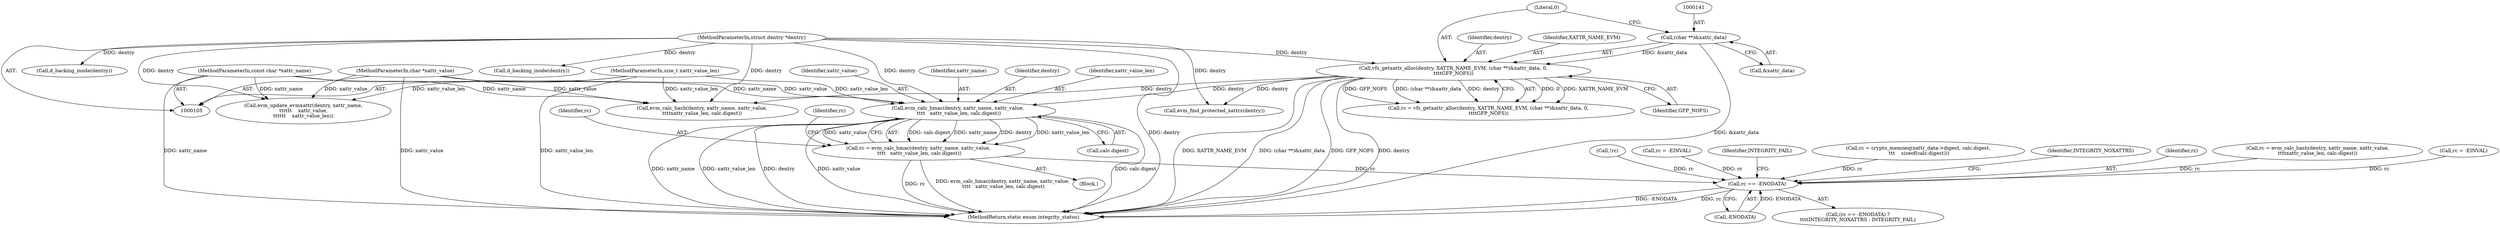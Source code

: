 digraph "0_linux_613317bd212c585c20796c10afe5daaa95d4b0a1@pointer" {
"1000201" [label="(Call,evm_calc_hmac(dentry, xattr_name, xattr_value,\n \t\t\t\t   xattr_value_len, calc.digest))"];
"1000137" [label="(Call,vfs_getxattr_alloc(dentry, XATTR_NAME_EVM, (char **)&xattr_data, 0,\n\t\t\t\tGFP_NOFS))"];
"1000106" [label="(MethodParameterIn,struct dentry *dentry)"];
"1000140" [label="(Call,(char **)&xattr_data)"];
"1000107" [label="(MethodParameterIn,const char *xattr_name)"];
"1000108" [label="(MethodParameterIn,char *xattr_value)"];
"1000109" [label="(MethodParameterIn,size_t xattr_value_len)"];
"1000199" [label="(Call,rc = evm_calc_hmac(dentry, xattr_name, xattr_value,\n \t\t\t\t   xattr_value_len, calc.digest))"];
"1000292" [label="(Call,rc == -ENODATA)"];
"1000292" [label="(Call,rc == -ENODATA)"];
"1000139" [label="(Identifier,XATTR_NAME_EVM)"];
"1000197" [label="(Block,)"];
"1000273" [label="(Call,d_backing_inode(dentry))"];
"1000294" [label="(Call,-ENODATA)"];
"1000137" [label="(Call,vfs_getxattr_alloc(dentry, XATTR_NAME_EVM, (char **)&xattr_data, 0,\n\t\t\t\tGFP_NOFS))"];
"1000291" [label="(Call,(rc == -ENODATA) ?\n\t\t\t\tINTEGRITY_NOXATTRS : INTEGRITY_FAIL)"];
"1000297" [label="(Identifier,INTEGRITY_FAIL)"];
"1000212" [label="(Call,rc = crypto_memneq(xattr_data->digest, calc.digest,\n \t\t\t    sizeof(calc.digest)))"];
"1000206" [label="(Call,calc.digest)"];
"1000205" [label="(Identifier,xattr_value_len)"];
"1000204" [label="(Identifier,xattr_value)"];
"1000109" [label="(MethodParameterIn,size_t xattr_value_len)"];
"1000140" [label="(Call,(char **)&xattr_data)"];
"1000210" [label="(Identifier,rc)"];
"1000142" [label="(Call,&xattr_data)"];
"1000138" [label="(Identifier,dentry)"];
"1000135" [label="(Call,rc = vfs_getxattr_alloc(dentry, XATTR_NAME_EVM, (char **)&xattr_data, 0,\n\t\t\t\tGFP_NOFS))"];
"1000108" [label="(MethodParameterIn,char *xattr_value)"];
"1000203" [label="(Identifier,xattr_name)"];
"1000200" [label="(Identifier,rc)"];
"1000296" [label="(Identifier,INTEGRITY_NOXATTRS)"];
"1000107" [label="(MethodParameterIn,const char *xattr_name)"];
"1000162" [label="(Call,evm_find_protected_xattrs(dentry))"];
"1000293" [label="(Identifier,rc)"];
"1000235" [label="(Call,evm_calc_hash(dentry, xattr_name, xattr_value,\n\t\t\t\txattr_value_len, calc.digest))"];
"1000106" [label="(MethodParameterIn,struct dentry *dentry)"];
"1000202" [label="(Identifier,dentry)"];
"1000275" [label="(Call,evm_update_evmxattr(dentry, xattr_name,\n\t\t\t\t\t\t    xattr_value,\n\t\t\t\t\t\t    xattr_value_len))"];
"1000233" [label="(Call,rc = evm_calc_hash(dentry, xattr_name, xattr_value,\n\t\t\t\txattr_value_len, calc.digest))"];
"1000269" [label="(Call,d_backing_inode(dentry))"];
"1000282" [label="(Call,rc = -EINVAL)"];
"1000201" [label="(Call,evm_calc_hmac(dentry, xattr_name, xattr_value,\n \t\t\t\t   xattr_value_len, calc.digest))"];
"1000145" [label="(Identifier,GFP_NOFS)"];
"1000199" [label="(Call,rc = evm_calc_hmac(dentry, xattr_name, xattr_value,\n \t\t\t\t   xattr_value_len, calc.digest))"];
"1000262" [label="(Call,!rc)"];
"1000310" [label="(MethodReturn,static enum integrity_status)"];
"1000227" [label="(Call,rc = -EINVAL)"];
"1000144" [label="(Literal,0)"];
"1000201" -> "1000199"  [label="AST: "];
"1000201" -> "1000206"  [label="CFG: "];
"1000202" -> "1000201"  [label="AST: "];
"1000203" -> "1000201"  [label="AST: "];
"1000204" -> "1000201"  [label="AST: "];
"1000205" -> "1000201"  [label="AST: "];
"1000206" -> "1000201"  [label="AST: "];
"1000199" -> "1000201"  [label="CFG: "];
"1000201" -> "1000310"  [label="DDG: calc.digest"];
"1000201" -> "1000310"  [label="DDG: xattr_name"];
"1000201" -> "1000310"  [label="DDG: xattr_value_len"];
"1000201" -> "1000310"  [label="DDG: dentry"];
"1000201" -> "1000310"  [label="DDG: xattr_value"];
"1000201" -> "1000199"  [label="DDG: calc.digest"];
"1000201" -> "1000199"  [label="DDG: xattr_name"];
"1000201" -> "1000199"  [label="DDG: dentry"];
"1000201" -> "1000199"  [label="DDG: xattr_value_len"];
"1000201" -> "1000199"  [label="DDG: xattr_value"];
"1000137" -> "1000201"  [label="DDG: dentry"];
"1000106" -> "1000201"  [label="DDG: dentry"];
"1000107" -> "1000201"  [label="DDG: xattr_name"];
"1000108" -> "1000201"  [label="DDG: xattr_value"];
"1000109" -> "1000201"  [label="DDG: xattr_value_len"];
"1000137" -> "1000135"  [label="AST: "];
"1000137" -> "1000145"  [label="CFG: "];
"1000138" -> "1000137"  [label="AST: "];
"1000139" -> "1000137"  [label="AST: "];
"1000140" -> "1000137"  [label="AST: "];
"1000144" -> "1000137"  [label="AST: "];
"1000145" -> "1000137"  [label="AST: "];
"1000135" -> "1000137"  [label="CFG: "];
"1000137" -> "1000310"  [label="DDG: XATTR_NAME_EVM"];
"1000137" -> "1000310"  [label="DDG: (char **)&xattr_data"];
"1000137" -> "1000310"  [label="DDG: GFP_NOFS"];
"1000137" -> "1000310"  [label="DDG: dentry"];
"1000137" -> "1000135"  [label="DDG: 0"];
"1000137" -> "1000135"  [label="DDG: XATTR_NAME_EVM"];
"1000137" -> "1000135"  [label="DDG: GFP_NOFS"];
"1000137" -> "1000135"  [label="DDG: (char **)&xattr_data"];
"1000137" -> "1000135"  [label="DDG: dentry"];
"1000106" -> "1000137"  [label="DDG: dentry"];
"1000140" -> "1000137"  [label="DDG: &xattr_data"];
"1000137" -> "1000162"  [label="DDG: dentry"];
"1000137" -> "1000235"  [label="DDG: dentry"];
"1000106" -> "1000105"  [label="AST: "];
"1000106" -> "1000310"  [label="DDG: dentry"];
"1000106" -> "1000162"  [label="DDG: dentry"];
"1000106" -> "1000235"  [label="DDG: dentry"];
"1000106" -> "1000269"  [label="DDG: dentry"];
"1000106" -> "1000273"  [label="DDG: dentry"];
"1000106" -> "1000275"  [label="DDG: dentry"];
"1000140" -> "1000142"  [label="CFG: "];
"1000141" -> "1000140"  [label="AST: "];
"1000142" -> "1000140"  [label="AST: "];
"1000144" -> "1000140"  [label="CFG: "];
"1000140" -> "1000310"  [label="DDG: &xattr_data"];
"1000107" -> "1000105"  [label="AST: "];
"1000107" -> "1000310"  [label="DDG: xattr_name"];
"1000107" -> "1000235"  [label="DDG: xattr_name"];
"1000107" -> "1000275"  [label="DDG: xattr_name"];
"1000108" -> "1000105"  [label="AST: "];
"1000108" -> "1000310"  [label="DDG: xattr_value"];
"1000108" -> "1000235"  [label="DDG: xattr_value"];
"1000108" -> "1000275"  [label="DDG: xattr_value"];
"1000109" -> "1000105"  [label="AST: "];
"1000109" -> "1000310"  [label="DDG: xattr_value_len"];
"1000109" -> "1000235"  [label="DDG: xattr_value_len"];
"1000109" -> "1000275"  [label="DDG: xattr_value_len"];
"1000199" -> "1000197"  [label="AST: "];
"1000200" -> "1000199"  [label="AST: "];
"1000210" -> "1000199"  [label="CFG: "];
"1000199" -> "1000310"  [label="DDG: evm_calc_hmac(dentry, xattr_name, xattr_value,\n \t\t\t\t   xattr_value_len, calc.digest)"];
"1000199" -> "1000310"  [label="DDG: rc"];
"1000199" -> "1000292"  [label="DDG: rc"];
"1000292" -> "1000291"  [label="AST: "];
"1000292" -> "1000294"  [label="CFG: "];
"1000293" -> "1000292"  [label="AST: "];
"1000294" -> "1000292"  [label="AST: "];
"1000296" -> "1000292"  [label="CFG: "];
"1000297" -> "1000292"  [label="CFG: "];
"1000292" -> "1000310"  [label="DDG: -ENODATA"];
"1000292" -> "1000310"  [label="DDG: rc"];
"1000227" -> "1000292"  [label="DDG: rc"];
"1000262" -> "1000292"  [label="DDG: rc"];
"1000212" -> "1000292"  [label="DDG: rc"];
"1000233" -> "1000292"  [label="DDG: rc"];
"1000282" -> "1000292"  [label="DDG: rc"];
"1000294" -> "1000292"  [label="DDG: ENODATA"];
}
